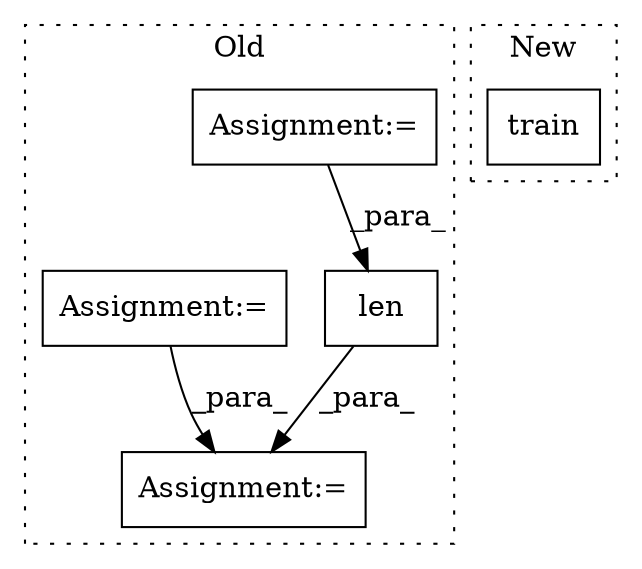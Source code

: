 digraph G {
subgraph cluster0 {
1 [label="len" a="32" s="6203,6228" l="4,1" shape="box"];
3 [label="Assignment:=" a="7" s="6263" l="1" shape="box"];
4 [label="Assignment:=" a="7" s="6065" l="6" shape="box"];
5 [label="Assignment:=" a="7" s="6136" l="4" shape="box"];
label = "Old";
style="dotted";
}
subgraph cluster1 {
2 [label="train" a="32" s="6393" l="7" shape="box"];
label = "New";
style="dotted";
}
1 -> 3 [label="_para_"];
4 -> 1 [label="_para_"];
5 -> 3 [label="_para_"];
}